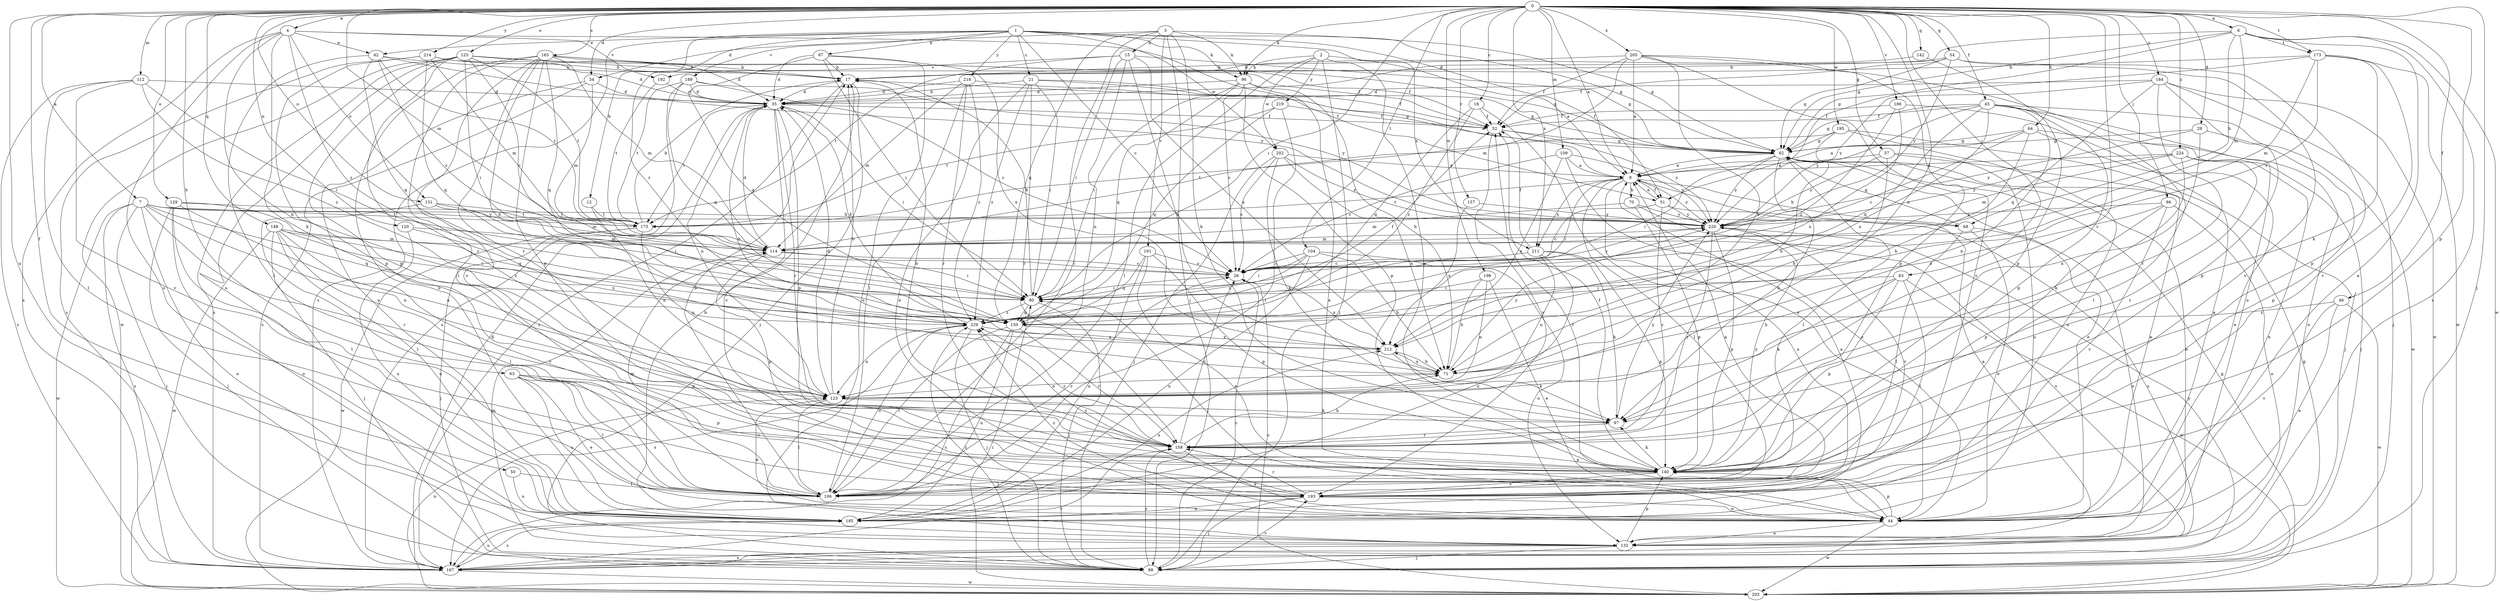 strict digraph  {
0;
1;
2;
3;
4;
6;
7;
8;
12;
15;
17;
18;
21;
26;
29;
34;
35;
42;
44;
45;
46;
50;
51;
52;
54;
57;
62;
63;
64;
67;
68;
70;
71;
80;
83;
86;
88;
96;
97;
104;
106;
109;
112;
114;
120;
123;
125;
129;
131;
132;
140;
142;
148;
150;
157;
158;
165;
167;
173;
175;
184;
185;
186;
189;
191;
192;
193;
195;
196;
202;
203;
205;
211;
212;
214;
218;
219;
220;
224;
229;
0 -> 4  [label=a];
0 -> 6  [label=a];
0 -> 7  [label=a];
0 -> 8  [label=a];
0 -> 18  [label=c];
0 -> 29  [label=d];
0 -> 34  [label=d];
0 -> 45  [label=f];
0 -> 46  [label=f];
0 -> 50  [label=f];
0 -> 54  [label=g];
0 -> 57  [label=g];
0 -> 63  [label=h];
0 -> 64  [label=h];
0 -> 80  [label=i];
0 -> 83  [label=j];
0 -> 86  [label=j];
0 -> 88  [label=j];
0 -> 96  [label=k];
0 -> 104  [label=l];
0 -> 109  [label=m];
0 -> 112  [label=m];
0 -> 114  [label=m];
0 -> 120  [label=n];
0 -> 123  [label=n];
0 -> 125  [label=o];
0 -> 129  [label=o];
0 -> 131  [label=o];
0 -> 140  [label=p];
0 -> 142  [label=q];
0 -> 148  [label=q];
0 -> 157  [label=r];
0 -> 158  [label=r];
0 -> 165  [label=s];
0 -> 173  [label=t];
0 -> 184  [label=u];
0 -> 185  [label=u];
0 -> 186  [label=v];
0 -> 195  [label=w];
0 -> 196  [label=w];
0 -> 205  [label=x];
0 -> 211  [label=x];
0 -> 214  [label=y];
0 -> 224  [label=z];
1 -> 12  [label=b];
1 -> 21  [label=c];
1 -> 26  [label=c];
1 -> 42  [label=e];
1 -> 51  [label=f];
1 -> 62  [label=g];
1 -> 67  [label=h];
1 -> 96  [label=k];
1 -> 167  [label=s];
1 -> 189  [label=v];
1 -> 202  [label=w];
1 -> 211  [label=x];
1 -> 218  [label=y];
1 -> 229  [label=z];
2 -> 8  [label=a];
2 -> 88  [label=j];
2 -> 96  [label=k];
2 -> 106  [label=l];
2 -> 140  [label=p];
2 -> 202  [label=w];
2 -> 219  [label=y];
3 -> 15  [label=b];
3 -> 34  [label=d];
3 -> 62  [label=g];
3 -> 88  [label=j];
3 -> 96  [label=k];
3 -> 97  [label=k];
3 -> 106  [label=l];
3 -> 150  [label=q];
3 -> 191  [label=v];
4 -> 42  [label=e];
4 -> 51  [label=f];
4 -> 97  [label=k];
4 -> 123  [label=n];
4 -> 131  [label=o];
4 -> 132  [label=o];
4 -> 167  [label=s];
4 -> 192  [label=v];
4 -> 229  [label=z];
6 -> 35  [label=d];
6 -> 44  [label=e];
6 -> 51  [label=f];
6 -> 62  [label=g];
6 -> 68  [label=h];
6 -> 114  [label=m];
6 -> 167  [label=s];
6 -> 173  [label=t];
6 -> 203  [label=w];
7 -> 68  [label=h];
7 -> 88  [label=j];
7 -> 123  [label=n];
7 -> 132  [label=o];
7 -> 150  [label=q];
7 -> 158  [label=r];
7 -> 167  [label=s];
7 -> 175  [label=t];
7 -> 203  [label=w];
7 -> 220  [label=y];
8 -> 51  [label=f];
8 -> 68  [label=h];
8 -> 70  [label=h];
8 -> 80  [label=i];
8 -> 106  [label=l];
8 -> 175  [label=t];
8 -> 185  [label=u];
8 -> 211  [label=x];
8 -> 220  [label=y];
12 -> 123  [label=n];
12 -> 175  [label=t];
15 -> 62  [label=g];
15 -> 71  [label=h];
15 -> 80  [label=i];
15 -> 123  [label=n];
15 -> 175  [label=t];
15 -> 192  [label=v];
15 -> 212  [label=x];
17 -> 35  [label=d];
17 -> 62  [label=g];
17 -> 88  [label=j];
17 -> 167  [label=s];
18 -> 44  [label=e];
18 -> 52  [label=f];
18 -> 150  [label=q];
18 -> 229  [label=z];
21 -> 35  [label=d];
21 -> 44  [label=e];
21 -> 52  [label=f];
21 -> 62  [label=g];
21 -> 80  [label=i];
21 -> 158  [label=r];
21 -> 229  [label=z];
26 -> 80  [label=i];
26 -> 212  [label=x];
26 -> 220  [label=y];
29 -> 62  [label=g];
29 -> 123  [label=n];
29 -> 140  [label=p];
29 -> 220  [label=y];
34 -> 35  [label=d];
34 -> 114  [label=m];
34 -> 167  [label=s];
34 -> 185  [label=u];
35 -> 52  [label=f];
35 -> 71  [label=h];
35 -> 80  [label=i];
35 -> 123  [label=n];
35 -> 140  [label=p];
35 -> 158  [label=r];
35 -> 175  [label=t];
35 -> 193  [label=v];
42 -> 17  [label=b];
42 -> 26  [label=c];
42 -> 106  [label=l];
42 -> 150  [label=q];
42 -> 175  [label=t];
42 -> 220  [label=y];
44 -> 52  [label=f];
44 -> 80  [label=i];
44 -> 132  [label=o];
44 -> 140  [label=p];
44 -> 203  [label=w];
44 -> 229  [label=z];
45 -> 52  [label=f];
45 -> 62  [label=g];
45 -> 106  [label=l];
45 -> 123  [label=n];
45 -> 132  [label=o];
45 -> 140  [label=p];
45 -> 150  [label=q];
45 -> 203  [label=w];
45 -> 212  [label=x];
45 -> 220  [label=y];
46 -> 44  [label=e];
46 -> 193  [label=v];
46 -> 203  [label=w];
46 -> 229  [label=z];
50 -> 106  [label=l];
50 -> 185  [label=u];
51 -> 8  [label=a];
51 -> 26  [label=c];
51 -> 158  [label=r];
51 -> 167  [label=s];
51 -> 220  [label=y];
52 -> 62  [label=g];
52 -> 193  [label=v];
52 -> 220  [label=y];
54 -> 17  [label=b];
54 -> 52  [label=f];
54 -> 62  [label=g];
54 -> 140  [label=p];
54 -> 193  [label=v];
54 -> 220  [label=y];
57 -> 8  [label=a];
57 -> 44  [label=e];
57 -> 71  [label=h];
57 -> 185  [label=u];
57 -> 220  [label=y];
62 -> 8  [label=a];
62 -> 44  [label=e];
62 -> 80  [label=i];
62 -> 97  [label=k];
62 -> 106  [label=l];
62 -> 132  [label=o];
62 -> 220  [label=y];
63 -> 44  [label=e];
63 -> 106  [label=l];
63 -> 123  [label=n];
63 -> 140  [label=p];
63 -> 185  [label=u];
63 -> 193  [label=v];
64 -> 8  [label=a];
64 -> 26  [label=c];
64 -> 44  [label=e];
64 -> 62  [label=g];
64 -> 71  [label=h];
64 -> 88  [label=j];
67 -> 17  [label=b];
67 -> 35  [label=d];
67 -> 80  [label=i];
67 -> 132  [label=o];
67 -> 150  [label=q];
67 -> 212  [label=x];
68 -> 44  [label=e];
68 -> 62  [label=g];
68 -> 106  [label=l];
68 -> 132  [label=o];
70 -> 114  [label=m];
70 -> 140  [label=p];
70 -> 167  [label=s];
70 -> 220  [label=y];
71 -> 123  [label=n];
71 -> 212  [label=x];
71 -> 220  [label=y];
80 -> 17  [label=b];
80 -> 88  [label=j];
80 -> 150  [label=q];
80 -> 229  [label=z];
83 -> 71  [label=h];
83 -> 80  [label=i];
83 -> 97  [label=k];
83 -> 106  [label=l];
83 -> 140  [label=p];
83 -> 203  [label=w];
86 -> 132  [label=o];
86 -> 140  [label=p];
86 -> 193  [label=v];
86 -> 220  [label=y];
86 -> 229  [label=z];
88 -> 26  [label=c];
88 -> 62  [label=g];
88 -> 114  [label=m];
88 -> 158  [label=r];
88 -> 193  [label=v];
88 -> 229  [label=z];
96 -> 26  [label=c];
96 -> 35  [label=d];
96 -> 44  [label=e];
96 -> 71  [label=h];
96 -> 80  [label=i];
96 -> 140  [label=p];
96 -> 150  [label=q];
97 -> 158  [label=r];
97 -> 220  [label=y];
104 -> 26  [label=c];
104 -> 71  [label=h];
104 -> 80  [label=i];
104 -> 132  [label=o];
104 -> 185  [label=u];
104 -> 229  [label=z];
106 -> 17  [label=b];
106 -> 26  [label=c];
106 -> 114  [label=m];
106 -> 229  [label=z];
109 -> 8  [label=a];
109 -> 26  [label=c];
109 -> 44  [label=e];
109 -> 212  [label=x];
109 -> 220  [label=y];
112 -> 35  [label=d];
112 -> 80  [label=i];
112 -> 106  [label=l];
112 -> 167  [label=s];
112 -> 193  [label=v];
112 -> 229  [label=z];
114 -> 26  [label=c];
114 -> 35  [label=d];
114 -> 80  [label=i];
114 -> 140  [label=p];
120 -> 114  [label=m];
120 -> 185  [label=u];
120 -> 212  [label=x];
123 -> 17  [label=b];
123 -> 35  [label=d];
123 -> 44  [label=e];
123 -> 97  [label=k];
123 -> 106  [label=l];
125 -> 17  [label=b];
125 -> 26  [label=c];
125 -> 62  [label=g];
125 -> 80  [label=i];
125 -> 140  [label=p];
125 -> 158  [label=r];
125 -> 167  [label=s];
125 -> 175  [label=t];
125 -> 185  [label=u];
125 -> 203  [label=w];
129 -> 88  [label=j];
129 -> 106  [label=l];
129 -> 123  [label=n];
129 -> 132  [label=o];
129 -> 150  [label=q];
129 -> 175  [label=t];
131 -> 80  [label=i];
131 -> 106  [label=l];
131 -> 114  [label=m];
131 -> 175  [label=t];
132 -> 8  [label=a];
132 -> 17  [label=b];
132 -> 88  [label=j];
132 -> 140  [label=p];
132 -> 167  [label=s];
140 -> 52  [label=f];
140 -> 97  [label=k];
140 -> 106  [label=l];
140 -> 193  [label=v];
140 -> 220  [label=y];
142 -> 17  [label=b];
142 -> 140  [label=p];
148 -> 80  [label=i];
148 -> 88  [label=j];
148 -> 106  [label=l];
148 -> 114  [label=m];
148 -> 185  [label=u];
148 -> 193  [label=v];
148 -> 203  [label=w];
148 -> 229  [label=z];
150 -> 106  [label=l];
150 -> 158  [label=r];
150 -> 167  [label=s];
150 -> 185  [label=u];
150 -> 212  [label=x];
157 -> 212  [label=x];
157 -> 220  [label=y];
158 -> 17  [label=b];
158 -> 26  [label=c];
158 -> 44  [label=e];
158 -> 71  [label=h];
158 -> 140  [label=p];
158 -> 229  [label=z];
165 -> 17  [label=b];
165 -> 35  [label=d];
165 -> 52  [label=f];
165 -> 71  [label=h];
165 -> 106  [label=l];
165 -> 114  [label=m];
165 -> 140  [label=p];
165 -> 150  [label=q];
165 -> 158  [label=r];
165 -> 185  [label=u];
165 -> 193  [label=v];
167 -> 35  [label=d];
167 -> 158  [label=r];
167 -> 185  [label=u];
167 -> 203  [label=w];
167 -> 220  [label=y];
173 -> 17  [label=b];
173 -> 26  [label=c];
173 -> 62  [label=g];
173 -> 97  [label=k];
173 -> 114  [label=m];
173 -> 193  [label=v];
173 -> 203  [label=w];
175 -> 17  [label=b];
175 -> 88  [label=j];
175 -> 123  [label=n];
175 -> 203  [label=w];
184 -> 35  [label=d];
184 -> 88  [label=j];
184 -> 140  [label=p];
184 -> 150  [label=q];
184 -> 158  [label=r];
184 -> 203  [label=w];
184 -> 220  [label=y];
185 -> 8  [label=a];
185 -> 167  [label=s];
185 -> 212  [label=x];
186 -> 44  [label=e];
186 -> 52  [label=f];
186 -> 212  [label=x];
186 -> 229  [label=z];
189 -> 26  [label=c];
189 -> 35  [label=d];
189 -> 150  [label=q];
189 -> 167  [label=s];
189 -> 175  [label=t];
189 -> 220  [label=y];
191 -> 26  [label=c];
191 -> 44  [label=e];
191 -> 140  [label=p];
191 -> 150  [label=q];
191 -> 185  [label=u];
192 -> 35  [label=d];
192 -> 175  [label=t];
193 -> 8  [label=a];
193 -> 44  [label=e];
193 -> 88  [label=j];
193 -> 158  [label=r];
193 -> 185  [label=u];
193 -> 229  [label=z];
195 -> 62  [label=g];
195 -> 71  [label=h];
195 -> 88  [label=j];
195 -> 175  [label=t];
195 -> 185  [label=u];
196 -> 44  [label=e];
196 -> 71  [label=h];
196 -> 80  [label=i];
196 -> 123  [label=n];
202 -> 8  [label=a];
202 -> 26  [label=c];
202 -> 71  [label=h];
202 -> 88  [label=j];
202 -> 97  [label=k];
202 -> 220  [label=y];
203 -> 26  [label=c];
203 -> 62  [label=g];
203 -> 80  [label=i];
203 -> 123  [label=n];
205 -> 8  [label=a];
205 -> 17  [label=b];
205 -> 52  [label=f];
205 -> 71  [label=h];
205 -> 114  [label=m];
205 -> 132  [label=o];
205 -> 140  [label=p];
205 -> 193  [label=v];
211 -> 26  [label=c];
211 -> 52  [label=f];
211 -> 97  [label=k];
211 -> 123  [label=n];
211 -> 140  [label=p];
211 -> 185  [label=u];
212 -> 71  [label=h];
212 -> 97  [label=k];
214 -> 17  [label=b];
214 -> 35  [label=d];
214 -> 52  [label=f];
214 -> 114  [label=m];
214 -> 140  [label=p];
214 -> 150  [label=q];
214 -> 167  [label=s];
218 -> 8  [label=a];
218 -> 35  [label=d];
218 -> 106  [label=l];
218 -> 114  [label=m];
218 -> 158  [label=r];
218 -> 229  [label=z];
219 -> 52  [label=f];
219 -> 106  [label=l];
219 -> 150  [label=q];
219 -> 175  [label=t];
220 -> 114  [label=m];
220 -> 140  [label=p];
220 -> 158  [label=r];
220 -> 193  [label=v];
224 -> 8  [label=a];
224 -> 44  [label=e];
224 -> 97  [label=k];
224 -> 114  [label=m];
224 -> 158  [label=r];
224 -> 220  [label=y];
229 -> 35  [label=d];
229 -> 52  [label=f];
229 -> 88  [label=j];
229 -> 123  [label=n];
229 -> 167  [label=s];
229 -> 212  [label=x];
}
